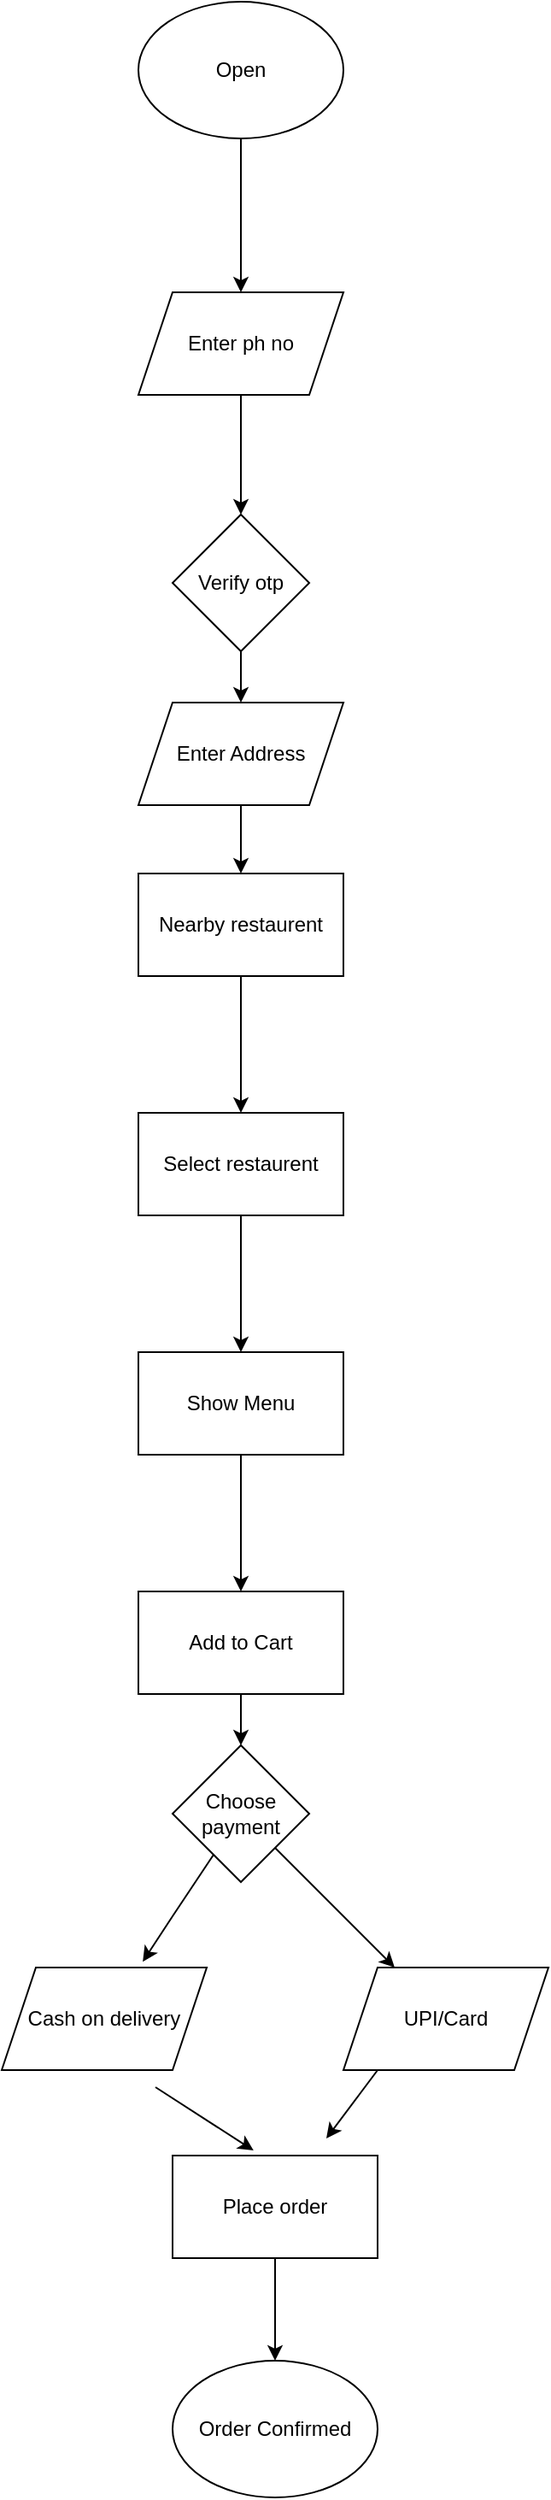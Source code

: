 <mxfile version="28.2.0">
  <diagram id="C5RBs43oDa-KdzZeNtuy" name="Page-1">
    <mxGraphModel dx="1042" dy="658" grid="1" gridSize="10" guides="1" tooltips="1" connect="1" arrows="1" fold="1" page="1" pageScale="1" pageWidth="827" pageHeight="1169" math="0" shadow="0">
      <root>
        <mxCell id="WIyWlLk6GJQsqaUBKTNV-0" />
        <mxCell id="WIyWlLk6GJQsqaUBKTNV-1" parent="WIyWlLk6GJQsqaUBKTNV-0" />
        <mxCell id="fzbcMlYm_f0N74snjTD3-3" value="" style="edgeStyle=orthogonalEdgeStyle;rounded=0;orthogonalLoop=1;jettySize=auto;html=1;" edge="1" parent="WIyWlLk6GJQsqaUBKTNV-1" source="fzbcMlYm_f0N74snjTD3-1" target="fzbcMlYm_f0N74snjTD3-2">
          <mxGeometry relative="1" as="geometry" />
        </mxCell>
        <mxCell id="fzbcMlYm_f0N74snjTD3-1" value="Open" style="ellipse;whiteSpace=wrap;html=1;" vertex="1" parent="WIyWlLk6GJQsqaUBKTNV-1">
          <mxGeometry x="130" width="120" height="80" as="geometry" />
        </mxCell>
        <mxCell id="fzbcMlYm_f0N74snjTD3-5" value="" style="edgeStyle=orthogonalEdgeStyle;rounded=0;orthogonalLoop=1;jettySize=auto;html=1;" edge="1" parent="WIyWlLk6GJQsqaUBKTNV-1" source="fzbcMlYm_f0N74snjTD3-2" target="fzbcMlYm_f0N74snjTD3-4">
          <mxGeometry relative="1" as="geometry" />
        </mxCell>
        <mxCell id="fzbcMlYm_f0N74snjTD3-2" value="Enter ph no" style="shape=parallelogram;perimeter=parallelogramPerimeter;whiteSpace=wrap;html=1;fixedSize=1;" vertex="1" parent="WIyWlLk6GJQsqaUBKTNV-1">
          <mxGeometry x="130" y="170" width="120" height="60" as="geometry" />
        </mxCell>
        <mxCell id="fzbcMlYm_f0N74snjTD3-12" value="" style="edgeStyle=orthogonalEdgeStyle;rounded=0;orthogonalLoop=1;jettySize=auto;html=1;" edge="1" parent="WIyWlLk6GJQsqaUBKTNV-1" source="fzbcMlYm_f0N74snjTD3-4" target="fzbcMlYm_f0N74snjTD3-6">
          <mxGeometry relative="1" as="geometry" />
        </mxCell>
        <mxCell id="fzbcMlYm_f0N74snjTD3-4" value="Verify otp" style="rhombus;whiteSpace=wrap;html=1;" vertex="1" parent="WIyWlLk6GJQsqaUBKTNV-1">
          <mxGeometry x="150" y="300" width="80" height="80" as="geometry" />
        </mxCell>
        <mxCell id="fzbcMlYm_f0N74snjTD3-8" value="" style="edgeStyle=orthogonalEdgeStyle;rounded=0;orthogonalLoop=1;jettySize=auto;html=1;" edge="1" parent="WIyWlLk6GJQsqaUBKTNV-1" source="fzbcMlYm_f0N74snjTD3-6" target="fzbcMlYm_f0N74snjTD3-7">
          <mxGeometry relative="1" as="geometry" />
        </mxCell>
        <mxCell id="fzbcMlYm_f0N74snjTD3-6" value="Enter Address" style="shape=parallelogram;perimeter=parallelogramPerimeter;whiteSpace=wrap;html=1;fixedSize=1;" vertex="1" parent="WIyWlLk6GJQsqaUBKTNV-1">
          <mxGeometry x="130" y="410" width="120" height="60" as="geometry" />
        </mxCell>
        <mxCell id="fzbcMlYm_f0N74snjTD3-10" value="" style="edgeStyle=orthogonalEdgeStyle;rounded=0;orthogonalLoop=1;jettySize=auto;html=1;" edge="1" parent="WIyWlLk6GJQsqaUBKTNV-1" source="fzbcMlYm_f0N74snjTD3-7" target="fzbcMlYm_f0N74snjTD3-9">
          <mxGeometry relative="1" as="geometry" />
        </mxCell>
        <mxCell id="fzbcMlYm_f0N74snjTD3-7" value="Nearby restaurent" style="whiteSpace=wrap;html=1;" vertex="1" parent="WIyWlLk6GJQsqaUBKTNV-1">
          <mxGeometry x="130" y="510" width="120" height="60" as="geometry" />
        </mxCell>
        <mxCell id="fzbcMlYm_f0N74snjTD3-14" value="" style="edgeStyle=orthogonalEdgeStyle;rounded=0;orthogonalLoop=1;jettySize=auto;html=1;" edge="1" parent="WIyWlLk6GJQsqaUBKTNV-1" source="fzbcMlYm_f0N74snjTD3-9" target="fzbcMlYm_f0N74snjTD3-13">
          <mxGeometry relative="1" as="geometry" />
        </mxCell>
        <mxCell id="fzbcMlYm_f0N74snjTD3-9" value="Select restaurent" style="whiteSpace=wrap;html=1;" vertex="1" parent="WIyWlLk6GJQsqaUBKTNV-1">
          <mxGeometry x="130" y="650" width="120" height="60" as="geometry" />
        </mxCell>
        <mxCell id="fzbcMlYm_f0N74snjTD3-16" value="" style="edgeStyle=orthogonalEdgeStyle;rounded=0;orthogonalLoop=1;jettySize=auto;html=1;" edge="1" parent="WIyWlLk6GJQsqaUBKTNV-1" source="fzbcMlYm_f0N74snjTD3-13" target="fzbcMlYm_f0N74snjTD3-15">
          <mxGeometry relative="1" as="geometry" />
        </mxCell>
        <mxCell id="fzbcMlYm_f0N74snjTD3-13" value="Show Menu" style="whiteSpace=wrap;html=1;" vertex="1" parent="WIyWlLk6GJQsqaUBKTNV-1">
          <mxGeometry x="130" y="790" width="120" height="60" as="geometry" />
        </mxCell>
        <mxCell id="fzbcMlYm_f0N74snjTD3-18" value="" style="edgeStyle=orthogonalEdgeStyle;rounded=0;orthogonalLoop=1;jettySize=auto;html=1;" edge="1" parent="WIyWlLk6GJQsqaUBKTNV-1" source="fzbcMlYm_f0N74snjTD3-15" target="fzbcMlYm_f0N74snjTD3-17">
          <mxGeometry relative="1" as="geometry" />
        </mxCell>
        <mxCell id="fzbcMlYm_f0N74snjTD3-15" value="Add to Cart" style="whiteSpace=wrap;html=1;" vertex="1" parent="WIyWlLk6GJQsqaUBKTNV-1">
          <mxGeometry x="130" y="930" width="120" height="60" as="geometry" />
        </mxCell>
        <mxCell id="fzbcMlYm_f0N74snjTD3-17" value="Choose payment" style="rhombus;whiteSpace=wrap;html=1;" vertex="1" parent="WIyWlLk6GJQsqaUBKTNV-1">
          <mxGeometry x="150" y="1020" width="80" height="80" as="geometry" />
        </mxCell>
        <mxCell id="fzbcMlYm_f0N74snjTD3-19" value="Cash on delivery" style="shape=parallelogram;perimeter=parallelogramPerimeter;whiteSpace=wrap;html=1;fixedSize=1;" vertex="1" parent="WIyWlLk6GJQsqaUBKTNV-1">
          <mxGeometry x="50" y="1150" width="120" height="60" as="geometry" />
        </mxCell>
        <mxCell id="fzbcMlYm_f0N74snjTD3-20" value="UPI/Card" style="shape=parallelogram;perimeter=parallelogramPerimeter;whiteSpace=wrap;html=1;fixedSize=1;" vertex="1" parent="WIyWlLk6GJQsqaUBKTNV-1">
          <mxGeometry x="250" y="1150" width="120" height="60" as="geometry" />
        </mxCell>
        <mxCell id="fzbcMlYm_f0N74snjTD3-23" value="" style="edgeStyle=orthogonalEdgeStyle;rounded=0;orthogonalLoop=1;jettySize=auto;html=1;" edge="1" parent="WIyWlLk6GJQsqaUBKTNV-1" source="fzbcMlYm_f0N74snjTD3-21" target="fzbcMlYm_f0N74snjTD3-22">
          <mxGeometry relative="1" as="geometry" />
        </mxCell>
        <mxCell id="fzbcMlYm_f0N74snjTD3-21" value="Place order" style="rounded=0;whiteSpace=wrap;html=1;" vertex="1" parent="WIyWlLk6GJQsqaUBKTNV-1">
          <mxGeometry x="150" y="1260" width="120" height="60" as="geometry" />
        </mxCell>
        <mxCell id="fzbcMlYm_f0N74snjTD3-22" value="Order Confirmed" style="ellipse;whiteSpace=wrap;html=1;" vertex="1" parent="WIyWlLk6GJQsqaUBKTNV-1">
          <mxGeometry x="150" y="1380" width="120" height="80" as="geometry" />
        </mxCell>
        <mxCell id="fzbcMlYm_f0N74snjTD3-24" value="" style="endArrow=classic;html=1;rounded=0;entryX=0.395;entryY=-0.05;entryDx=0;entryDy=0;entryPerimeter=0;" edge="1" parent="WIyWlLk6GJQsqaUBKTNV-1" target="fzbcMlYm_f0N74snjTD3-21">
          <mxGeometry width="50" height="50" relative="1" as="geometry">
            <mxPoint x="140" y="1220" as="sourcePoint" />
            <mxPoint x="220" y="1140" as="targetPoint" />
          </mxGeometry>
        </mxCell>
        <mxCell id="fzbcMlYm_f0N74snjTD3-25" value="" style="endArrow=classic;html=1;rounded=0;exitX=0.167;exitY=1;exitDx=0;exitDy=0;exitPerimeter=0;" edge="1" parent="WIyWlLk6GJQsqaUBKTNV-1" source="fzbcMlYm_f0N74snjTD3-20">
          <mxGeometry width="50" height="50" relative="1" as="geometry">
            <mxPoint x="270" y="1220" as="sourcePoint" />
            <mxPoint x="240" y="1250" as="targetPoint" />
          </mxGeometry>
        </mxCell>
        <mxCell id="fzbcMlYm_f0N74snjTD3-26" value="" style="endArrow=classic;html=1;rounded=0;entryX=0.688;entryY=-0.057;entryDx=0;entryDy=0;entryPerimeter=0;" edge="1" parent="WIyWlLk6GJQsqaUBKTNV-1" source="fzbcMlYm_f0N74snjTD3-17" target="fzbcMlYm_f0N74snjTD3-19">
          <mxGeometry width="50" height="50" relative="1" as="geometry">
            <mxPoint x="130" y="1120" as="sourcePoint" />
            <mxPoint x="130" y="1140" as="targetPoint" />
            <Array as="points">
              <mxPoint x="150" y="1120" />
            </Array>
          </mxGeometry>
        </mxCell>
        <mxCell id="fzbcMlYm_f0N74snjTD3-27" value="" style="endArrow=classic;html=1;rounded=0;entryX=0.25;entryY=0;entryDx=0;entryDy=0;" edge="1" parent="WIyWlLk6GJQsqaUBKTNV-1" source="fzbcMlYm_f0N74snjTD3-17" target="fzbcMlYm_f0N74snjTD3-20">
          <mxGeometry width="50" height="50" relative="1" as="geometry">
            <mxPoint x="170" y="1190" as="sourcePoint" />
            <mxPoint x="270" y="1110" as="targetPoint" />
          </mxGeometry>
        </mxCell>
      </root>
    </mxGraphModel>
  </diagram>
</mxfile>
